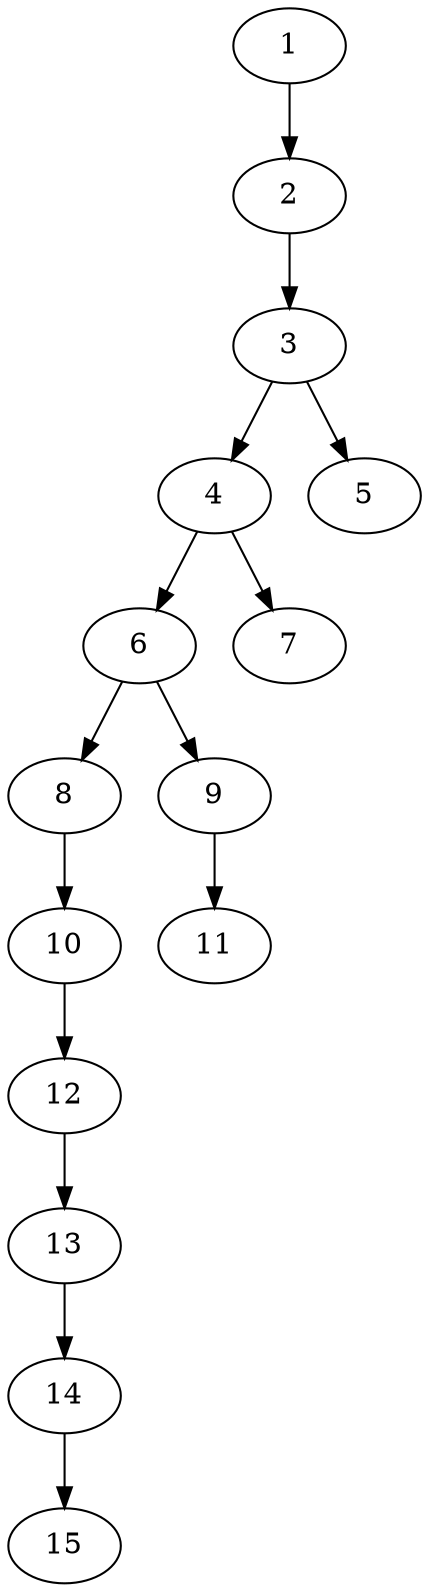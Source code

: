 // DAG (tier=1-easy, mode=compute, n=15, ccr=0.254, fat=0.378, density=0.399, regular=0.688, jump=0.008, mindata=262144, maxdata=2097152)
// DAG automatically generated by daggen at Sun Aug 24 16:33:32 2025
// /home/ermia/Project/Environments/daggen/bin/daggen --dot --ccr 0.254 --fat 0.378 --regular 0.688 --density 0.399 --jump 0.008 --mindata 262144 --maxdata 2097152 -n 15 
digraph G {
  1 [size="3921588609089536000", alpha="0.13", expect_size="1960794304544768000"]
  1 -> 2 [size ="19894422732800"]
  2 [size="7846745968610501", alpha="0.09", expect_size="3923372984305250"]
  2 -> 3 [size ="23479118200832"]
  3 [size="884041429596305", alpha="0.14", expect_size="442020714798152"]
  3 -> 4 [size ="29711812001792"]
  3 -> 5 [size ="29711812001792"]
  4 [size="357354762003283968", alpha="0.16", expect_size="178677381001641984"]
  4 -> 6 [size ="4028620603392"]
  4 -> 7 [size ="4028620603392"]
  5 [size="3389925949452582912", alpha="0.04", expect_size="1694962974726291456"]
  6 [size="4060712383742476288", alpha="0.14", expect_size="2030356191871238144"]
  6 -> 8 [size ="20362205069312"]
  6 -> 9 [size ="20362205069312"]
  7 [size="1019906649843826688", alpha="0.11", expect_size="509953324921913344"]
  8 [size="4754516177722457", alpha="0.18", expect_size="2377258088861228"]
  8 -> 10 [size ="2792810872832"]
  9 [size="9975853037725588", alpha="0.07", expect_size="4987926518862794"]
  9 -> 11 [size ="13894630244352"]
  10 [size="195726237040115712", alpha="0.02", expect_size="97863118520057856"]
  10 -> 12 [size ="2696845197312"]
  11 [size="3698677327265798", alpha="0.09", expect_size="1849338663632899"]
  12 [size="70277290365288448", alpha="0.15", expect_size="35138645182644224"]
  12 -> 13 [size ="1362385436672"]
  13 [size="298478373746162", alpha="0.01", expect_size="149239186873081"]
  13 -> 14 [size ="5834746626048"]
  14 [size="15719500364319074", alpha="0.01", expect_size="7859750182159537"]
  14 -> 15 [size ="17685735800832"]
  15 [size="128952173866667", alpha="0.11", expect_size="64476086933333"]
}